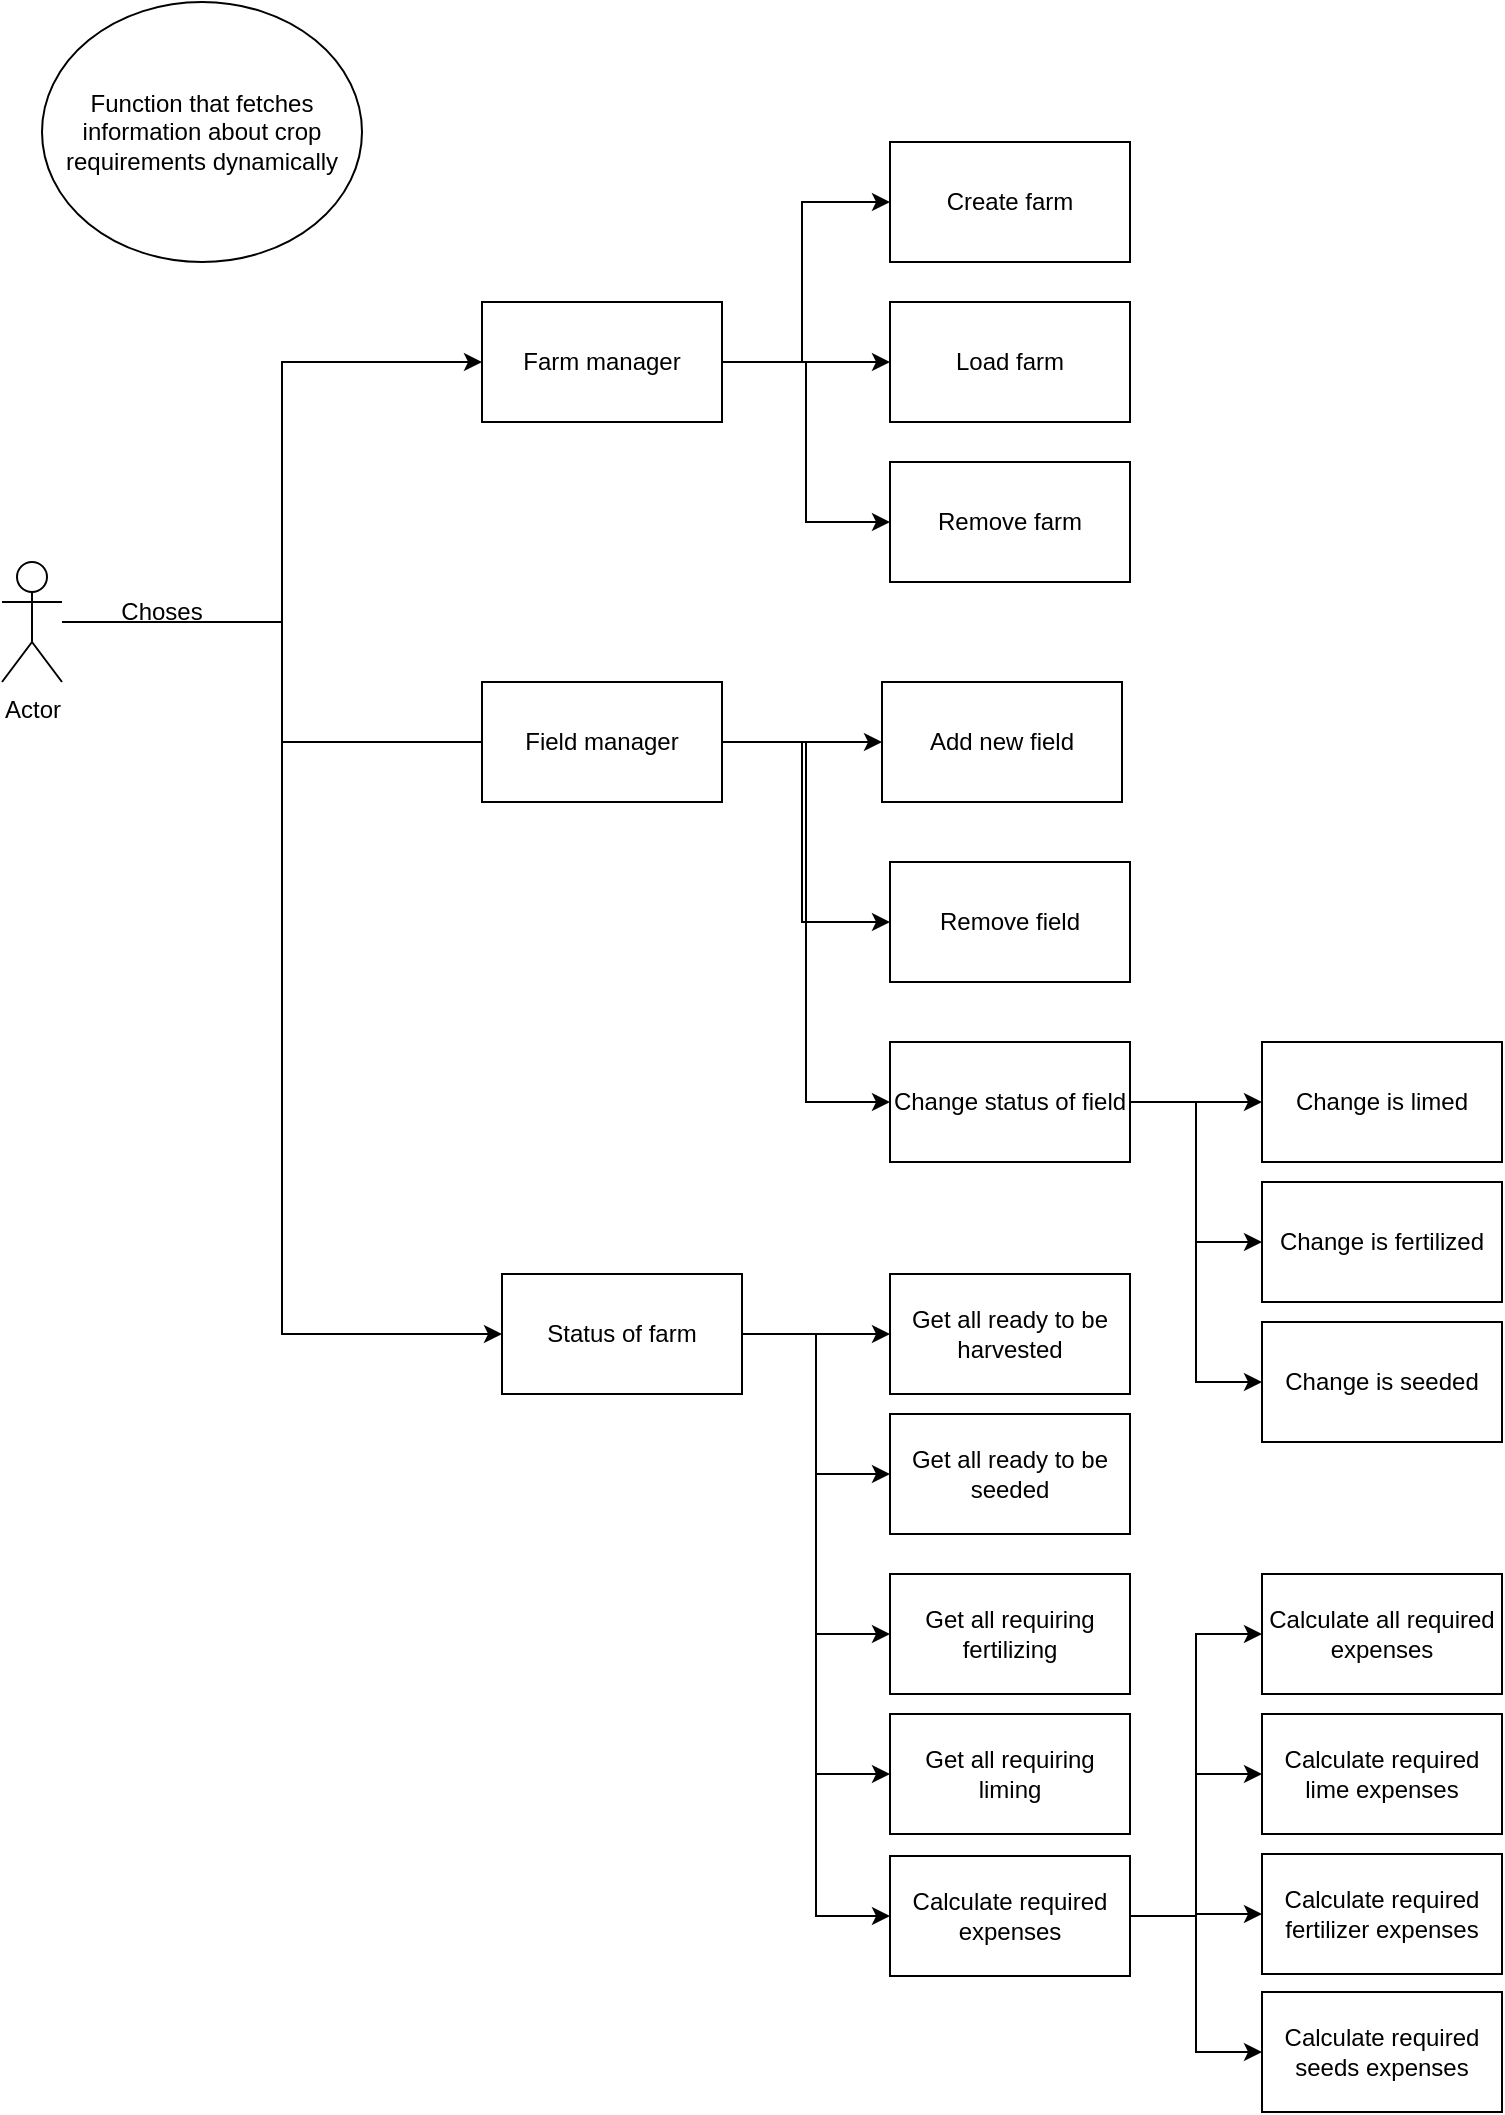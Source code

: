 <mxfile version="28.2.7">
  <diagram name="Strona-1" id="SbtRWi4jS-80_zD8mEeA">
    <mxGraphModel dx="1381" dy="757" grid="1" gridSize="10" guides="1" tooltips="1" connect="1" arrows="1" fold="1" page="1" pageScale="1" pageWidth="827" pageHeight="1169" math="0" shadow="0">
      <root>
        <mxCell id="0" />
        <mxCell id="1" parent="0" />
        <mxCell id="yjGzY6Qp31iufum4kbfB-6" value="" style="edgeStyle=orthogonalEdgeStyle;rounded=0;orthogonalLoop=1;jettySize=auto;html=1;entryX=0;entryY=0.5;entryDx=0;entryDy=0;" parent="1" target="yjGzY6Qp31iufum4kbfB-4" edge="1">
          <mxGeometry relative="1" as="geometry">
            <mxPoint x="380" y="190" as="sourcePoint" />
            <mxPoint x="430" y="110" as="targetPoint" />
            <Array as="points">
              <mxPoint x="420" y="190" />
              <mxPoint x="420" y="110" />
            </Array>
          </mxGeometry>
        </mxCell>
        <mxCell id="yjGzY6Qp31iufum4kbfB-11" style="edgeStyle=orthogonalEdgeStyle;rounded=0;orthogonalLoop=1;jettySize=auto;html=1;entryX=0;entryY=0.5;entryDx=0;entryDy=0;" parent="1" source="yjGzY6Qp31iufum4kbfB-1" target="yjGzY6Qp31iufum4kbfB-9" edge="1">
          <mxGeometry relative="1" as="geometry" />
        </mxCell>
        <mxCell id="yjGzY6Qp31iufum4kbfB-12" style="edgeStyle=orthogonalEdgeStyle;rounded=0;orthogonalLoop=1;jettySize=auto;html=1;entryX=0;entryY=0.5;entryDx=0;entryDy=0;" parent="1" source="yjGzY6Qp31iufum4kbfB-1" target="yjGzY6Qp31iufum4kbfB-10" edge="1">
          <mxGeometry relative="1" as="geometry" />
        </mxCell>
        <mxCell id="yjGzY6Qp31iufum4kbfB-1" value="Farm manager" style="rounded=0;whiteSpace=wrap;html=1;" parent="1" vertex="1">
          <mxGeometry x="260" y="160" width="120" height="60" as="geometry" />
        </mxCell>
        <mxCell id="yjGzY6Qp31iufum4kbfB-4" value="Create farm" style="whiteSpace=wrap;html=1;rounded=0;" parent="1" vertex="1">
          <mxGeometry x="464" y="80" width="120" height="60" as="geometry" />
        </mxCell>
        <mxCell id="yjGzY6Qp31iufum4kbfB-9" value="Load farm" style="rounded=0;whiteSpace=wrap;html=1;" parent="1" vertex="1">
          <mxGeometry x="464" y="160" width="120" height="60" as="geometry" />
        </mxCell>
        <mxCell id="yjGzY6Qp31iufum4kbfB-10" value="Remove farm" style="rounded=0;whiteSpace=wrap;html=1;" parent="1" vertex="1">
          <mxGeometry x="464" y="240" width="120" height="60" as="geometry" />
        </mxCell>
        <mxCell id="yjGzY6Qp31iufum4kbfB-14" style="edgeStyle=orthogonalEdgeStyle;rounded=0;orthogonalLoop=1;jettySize=auto;html=1;entryX=0;entryY=0.5;entryDx=0;entryDy=0;" parent="1" source="yjGzY6Qp31iufum4kbfB-13" target="yjGzY6Qp31iufum4kbfB-1" edge="1">
          <mxGeometry relative="1" as="geometry">
            <Array as="points">
              <mxPoint x="160" y="320" />
              <mxPoint x="160" y="190" />
            </Array>
          </mxGeometry>
        </mxCell>
        <mxCell id="yjGzY6Qp31iufum4kbfB-17" style="edgeStyle=orthogonalEdgeStyle;rounded=0;orthogonalLoop=1;jettySize=auto;html=1;" parent="1" edge="1">
          <mxGeometry relative="1" as="geometry">
            <mxPoint x="60" y="320" as="sourcePoint" />
            <mxPoint x="280" y="380" as="targetPoint" />
            <Array as="points">
              <mxPoint x="160" y="320" />
              <mxPoint x="160" y="380" />
            </Array>
          </mxGeometry>
        </mxCell>
        <mxCell id="yjGzY6Qp31iufum4kbfB-21" style="edgeStyle=orthogonalEdgeStyle;rounded=0;orthogonalLoop=1;jettySize=auto;html=1;entryX=0;entryY=0.5;entryDx=0;entryDy=0;" parent="1" source="yjGzY6Qp31iufum4kbfB-13" target="yjGzY6Qp31iufum4kbfB-20" edge="1">
          <mxGeometry relative="1" as="geometry">
            <Array as="points">
              <mxPoint x="160" y="320" />
              <mxPoint x="160" y="676" />
            </Array>
          </mxGeometry>
        </mxCell>
        <mxCell id="yjGzY6Qp31iufum4kbfB-13" value="Actor" style="shape=umlActor;verticalLabelPosition=bottom;verticalAlign=top;html=1;outlineConnect=0;" parent="1" vertex="1">
          <mxGeometry x="20" y="290" width="30" height="60" as="geometry" />
        </mxCell>
        <mxCell id="yjGzY6Qp31iufum4kbfB-23" value="" style="edgeStyle=orthogonalEdgeStyle;rounded=0;orthogonalLoop=1;jettySize=auto;html=1;" parent="1" source="yjGzY6Qp31iufum4kbfB-16" target="yjGzY6Qp31iufum4kbfB-22" edge="1">
          <mxGeometry relative="1" as="geometry" />
        </mxCell>
        <mxCell id="yjGzY6Qp31iufum4kbfB-27" value="" style="edgeStyle=orthogonalEdgeStyle;rounded=0;orthogonalLoop=1;jettySize=auto;html=1;" parent="1" source="yjGzY6Qp31iufum4kbfB-16" target="yjGzY6Qp31iufum4kbfB-26" edge="1">
          <mxGeometry relative="1" as="geometry">
            <Array as="points">
              <mxPoint x="420" y="380" />
              <mxPoint x="420" y="470" />
            </Array>
          </mxGeometry>
        </mxCell>
        <mxCell id="yjGzY6Qp31iufum4kbfB-29" value="" style="edgeStyle=orthogonalEdgeStyle;rounded=0;orthogonalLoop=1;jettySize=auto;html=1;exitX=1;exitY=0.5;exitDx=0;exitDy=0;entryX=0;entryY=0.5;entryDx=0;entryDy=0;" parent="1" source="yjGzY6Qp31iufum4kbfB-16" target="yjGzY6Qp31iufum4kbfB-28" edge="1">
          <mxGeometry relative="1" as="geometry">
            <mxPoint x="260" y="470" as="sourcePoint" />
            <mxPoint x="404" y="620" as="targetPoint" />
          </mxGeometry>
        </mxCell>
        <mxCell id="yjGzY6Qp31iufum4kbfB-16" value="Field manager" style="rounded=0;whiteSpace=wrap;html=1;" parent="1" vertex="1">
          <mxGeometry x="260" y="350" width="120" height="60" as="geometry" />
        </mxCell>
        <mxCell id="yjGzY6Qp31iufum4kbfB-19" value="Choses" style="text;html=1;whiteSpace=wrap;strokeColor=none;fillColor=none;align=center;verticalAlign=middle;rounded=0;" parent="1" vertex="1">
          <mxGeometry x="70" y="300" width="60" height="30" as="geometry" />
        </mxCell>
        <mxCell id="yjGzY6Qp31iufum4kbfB-48" style="edgeStyle=orthogonalEdgeStyle;rounded=0;orthogonalLoop=1;jettySize=auto;html=1;entryX=0;entryY=0.5;entryDx=0;entryDy=0;" parent="1" source="yjGzY6Qp31iufum4kbfB-20" target="yjGzY6Qp31iufum4kbfB-37" edge="1">
          <mxGeometry relative="1" as="geometry" />
        </mxCell>
        <mxCell id="yjGzY6Qp31iufum4kbfB-49" style="edgeStyle=orthogonalEdgeStyle;rounded=0;orthogonalLoop=1;jettySize=auto;html=1;entryX=0;entryY=0.5;entryDx=0;entryDy=0;" parent="1" source="yjGzY6Qp31iufum4kbfB-20" target="yjGzY6Qp31iufum4kbfB-40" edge="1">
          <mxGeometry relative="1" as="geometry" />
        </mxCell>
        <mxCell id="yjGzY6Qp31iufum4kbfB-50" style="edgeStyle=orthogonalEdgeStyle;rounded=0;orthogonalLoop=1;jettySize=auto;html=1;entryX=0;entryY=0.5;entryDx=0;entryDy=0;" parent="1" source="yjGzY6Qp31iufum4kbfB-20" target="yjGzY6Qp31iufum4kbfB-39" edge="1">
          <mxGeometry relative="1" as="geometry" />
        </mxCell>
        <mxCell id="yjGzY6Qp31iufum4kbfB-51" style="edgeStyle=orthogonalEdgeStyle;rounded=0;orthogonalLoop=1;jettySize=auto;html=1;entryX=0;entryY=0.5;entryDx=0;entryDy=0;" parent="1" source="yjGzY6Qp31iufum4kbfB-20" target="yjGzY6Qp31iufum4kbfB-38" edge="1">
          <mxGeometry relative="1" as="geometry" />
        </mxCell>
        <mxCell id="yjGzY6Qp31iufum4kbfB-52" style="edgeStyle=orthogonalEdgeStyle;rounded=0;orthogonalLoop=1;jettySize=auto;html=1;entryX=0;entryY=0.5;entryDx=0;entryDy=0;" parent="1" source="yjGzY6Qp31iufum4kbfB-20" target="yjGzY6Qp31iufum4kbfB-41" edge="1">
          <mxGeometry relative="1" as="geometry" />
        </mxCell>
        <mxCell id="yjGzY6Qp31iufum4kbfB-20" value="Status of farm" style="rounded=0;whiteSpace=wrap;html=1;" parent="1" vertex="1">
          <mxGeometry x="270" y="646" width="120" height="60" as="geometry" />
        </mxCell>
        <mxCell id="yjGzY6Qp31iufum4kbfB-22" value="Add new field" style="whiteSpace=wrap;html=1;rounded=0;" parent="1" vertex="1">
          <mxGeometry x="460" y="350" width="120" height="60" as="geometry" />
        </mxCell>
        <mxCell id="yjGzY6Qp31iufum4kbfB-26" value="Remove field" style="whiteSpace=wrap;html=1;rounded=0;" parent="1" vertex="1">
          <mxGeometry x="464" y="440" width="120" height="60" as="geometry" />
        </mxCell>
        <mxCell id="yjGzY6Qp31iufum4kbfB-32" value="" style="edgeStyle=orthogonalEdgeStyle;rounded=0;orthogonalLoop=1;jettySize=auto;html=1;" parent="1" source="yjGzY6Qp31iufum4kbfB-28" target="yjGzY6Qp31iufum4kbfB-31" edge="1">
          <mxGeometry relative="1" as="geometry">
            <Array as="points">
              <mxPoint x="630" y="560" />
              <mxPoint x="630" y="560" />
            </Array>
          </mxGeometry>
        </mxCell>
        <mxCell id="yjGzY6Qp31iufum4kbfB-35" style="edgeStyle=orthogonalEdgeStyle;rounded=0;orthogonalLoop=1;jettySize=auto;html=1;entryX=0;entryY=0.5;entryDx=0;entryDy=0;" parent="1" source="yjGzY6Qp31iufum4kbfB-28" target="yjGzY6Qp31iufum4kbfB-33" edge="1">
          <mxGeometry relative="1" as="geometry" />
        </mxCell>
        <mxCell id="yjGzY6Qp31iufum4kbfB-36" style="edgeStyle=orthogonalEdgeStyle;rounded=0;orthogonalLoop=1;jettySize=auto;html=1;entryX=0;entryY=0.5;entryDx=0;entryDy=0;" parent="1" source="yjGzY6Qp31iufum4kbfB-28" target="yjGzY6Qp31iufum4kbfB-34" edge="1">
          <mxGeometry relative="1" as="geometry" />
        </mxCell>
        <mxCell id="yjGzY6Qp31iufum4kbfB-28" value="Change status of field" style="whiteSpace=wrap;html=1;rounded=0;" parent="1" vertex="1">
          <mxGeometry x="464" y="530" width="120" height="60" as="geometry" />
        </mxCell>
        <mxCell id="yjGzY6Qp31iufum4kbfB-31" value="Change is limed" style="whiteSpace=wrap;html=1;rounded=0;" parent="1" vertex="1">
          <mxGeometry x="650" y="530" width="120" height="60" as="geometry" />
        </mxCell>
        <mxCell id="yjGzY6Qp31iufum4kbfB-33" value="Change is fertilized" style="whiteSpace=wrap;html=1;rounded=0;" parent="1" vertex="1">
          <mxGeometry x="650" y="600" width="120" height="60" as="geometry" />
        </mxCell>
        <mxCell id="yjGzY6Qp31iufum4kbfB-34" value="Change is seeded" style="whiteSpace=wrap;html=1;rounded=0;" parent="1" vertex="1">
          <mxGeometry x="650" y="670" width="120" height="60" as="geometry" />
        </mxCell>
        <mxCell id="yjGzY6Qp31iufum4kbfB-37" value="Get all ready to be harvested" style="whiteSpace=wrap;html=1;rounded=0;" parent="1" vertex="1">
          <mxGeometry x="464" y="646" width="120" height="60" as="geometry" />
        </mxCell>
        <mxCell id="yjGzY6Qp31iufum4kbfB-38" value="Get all requiring liming" style="whiteSpace=wrap;html=1;rounded=0;" parent="1" vertex="1">
          <mxGeometry x="464" y="866" width="120" height="60" as="geometry" />
        </mxCell>
        <mxCell id="yjGzY6Qp31iufum4kbfB-39" value="Get all requiring fertilizing" style="whiteSpace=wrap;html=1;rounded=0;" parent="1" vertex="1">
          <mxGeometry x="464" y="796" width="120" height="60" as="geometry" />
        </mxCell>
        <mxCell id="yjGzY6Qp31iufum4kbfB-40" value="Get all ready to be seeded" style="whiteSpace=wrap;html=1;rounded=0;" parent="1" vertex="1">
          <mxGeometry x="464" y="716" width="120" height="60" as="geometry" />
        </mxCell>
        <mxCell id="yjGzY6Qp31iufum4kbfB-45" style="edgeStyle=orthogonalEdgeStyle;rounded=0;orthogonalLoop=1;jettySize=auto;html=1;entryX=0;entryY=0.5;entryDx=0;entryDy=0;" parent="1" source="yjGzY6Qp31iufum4kbfB-41" target="yjGzY6Qp31iufum4kbfB-42" edge="1">
          <mxGeometry relative="1" as="geometry" />
        </mxCell>
        <mxCell id="yjGzY6Qp31iufum4kbfB-46" style="edgeStyle=orthogonalEdgeStyle;rounded=0;orthogonalLoop=1;jettySize=auto;html=1;entryX=0;entryY=0.5;entryDx=0;entryDy=0;" parent="1" source="yjGzY6Qp31iufum4kbfB-41" target="yjGzY6Qp31iufum4kbfB-43" edge="1">
          <mxGeometry relative="1" as="geometry" />
        </mxCell>
        <mxCell id="yjGzY6Qp31iufum4kbfB-47" style="edgeStyle=orthogonalEdgeStyle;rounded=0;orthogonalLoop=1;jettySize=auto;html=1;entryX=0;entryY=0.5;entryDx=0;entryDy=0;" parent="1" source="yjGzY6Qp31iufum4kbfB-41" target="yjGzY6Qp31iufum4kbfB-44" edge="1">
          <mxGeometry relative="1" as="geometry" />
        </mxCell>
        <mxCell id="4aFhc1s6L1o_mTZqcNyw-2" style="edgeStyle=orthogonalEdgeStyle;rounded=0;orthogonalLoop=1;jettySize=auto;html=1;entryX=0;entryY=0.5;entryDx=0;entryDy=0;" edge="1" parent="1" source="yjGzY6Qp31iufum4kbfB-41" target="4aFhc1s6L1o_mTZqcNyw-1">
          <mxGeometry relative="1" as="geometry" />
        </mxCell>
        <mxCell id="yjGzY6Qp31iufum4kbfB-41" value="Calculate required expenses" style="whiteSpace=wrap;html=1;rounded=0;" parent="1" vertex="1">
          <mxGeometry x="464" y="937" width="120" height="60" as="geometry" />
        </mxCell>
        <mxCell id="yjGzY6Qp31iufum4kbfB-42" value="Calculate required lime expenses" style="whiteSpace=wrap;html=1;rounded=0;" parent="1" vertex="1">
          <mxGeometry x="650" y="866" width="120" height="60" as="geometry" />
        </mxCell>
        <mxCell id="yjGzY6Qp31iufum4kbfB-43" value="Calculate required fertilizer expenses" style="whiteSpace=wrap;html=1;rounded=0;" parent="1" vertex="1">
          <mxGeometry x="650" y="936" width="120" height="60" as="geometry" />
        </mxCell>
        <mxCell id="yjGzY6Qp31iufum4kbfB-44" value="Calculate required seeds expenses" style="whiteSpace=wrap;html=1;rounded=0;" parent="1" vertex="1">
          <mxGeometry x="650" y="1005" width="120" height="60" as="geometry" />
        </mxCell>
        <mxCell id="yjGzY6Qp31iufum4kbfB-53" value="Function that fetches information about crop requirements dynamically" style="ellipse;whiteSpace=wrap;html=1;" parent="1" vertex="1">
          <mxGeometry x="40" y="10" width="160" height="130" as="geometry" />
        </mxCell>
        <mxCell id="4aFhc1s6L1o_mTZqcNyw-1" value="Calculate all required expenses" style="whiteSpace=wrap;html=1;rounded=0;" vertex="1" parent="1">
          <mxGeometry x="650" y="796" width="120" height="60" as="geometry" />
        </mxCell>
      </root>
    </mxGraphModel>
  </diagram>
</mxfile>
